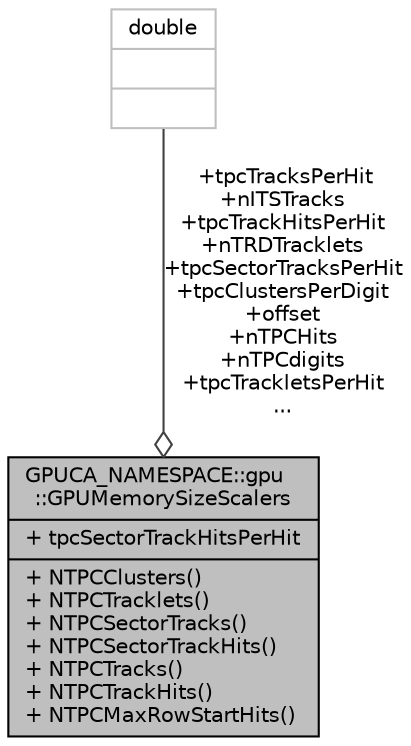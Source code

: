 digraph "GPUCA_NAMESPACE::gpu::GPUMemorySizeScalers"
{
 // INTERACTIVE_SVG=YES
  bgcolor="transparent";
  edge [fontname="Helvetica",fontsize="10",labelfontname="Helvetica",labelfontsize="10"];
  node [fontname="Helvetica",fontsize="10",shape=record];
  Node1 [label="{GPUCA_NAMESPACE::gpu\l::GPUMemorySizeScalers\n|+ tpcSectorTrackHitsPerHit\l|+ NTPCClusters()\l+ NTPCTracklets()\l+ NTPCSectorTracks()\l+ NTPCSectorTrackHits()\l+ NTPCTracks()\l+ NTPCTrackHits()\l+ NTPCMaxRowStartHits()\l}",height=0.2,width=0.4,color="black", fillcolor="grey75", style="filled", fontcolor="black"];
  Node2 -> Node1 [color="grey25",fontsize="10",style="solid",label=" +tpcTracksPerHit\n+nITSTracks\n+tpcTrackHitsPerHit\n+nTRDTracklets\n+tpcSectorTracksPerHit\n+tpcClustersPerDigit\n+offset\n+nTPCHits\n+nTPCdigits\n+tpcTrackletsPerHit\n..." ,arrowhead="odiamond",fontname="Helvetica"];
  Node2 [label="{double\n||}",height=0.2,width=0.4,color="grey75"];
}
